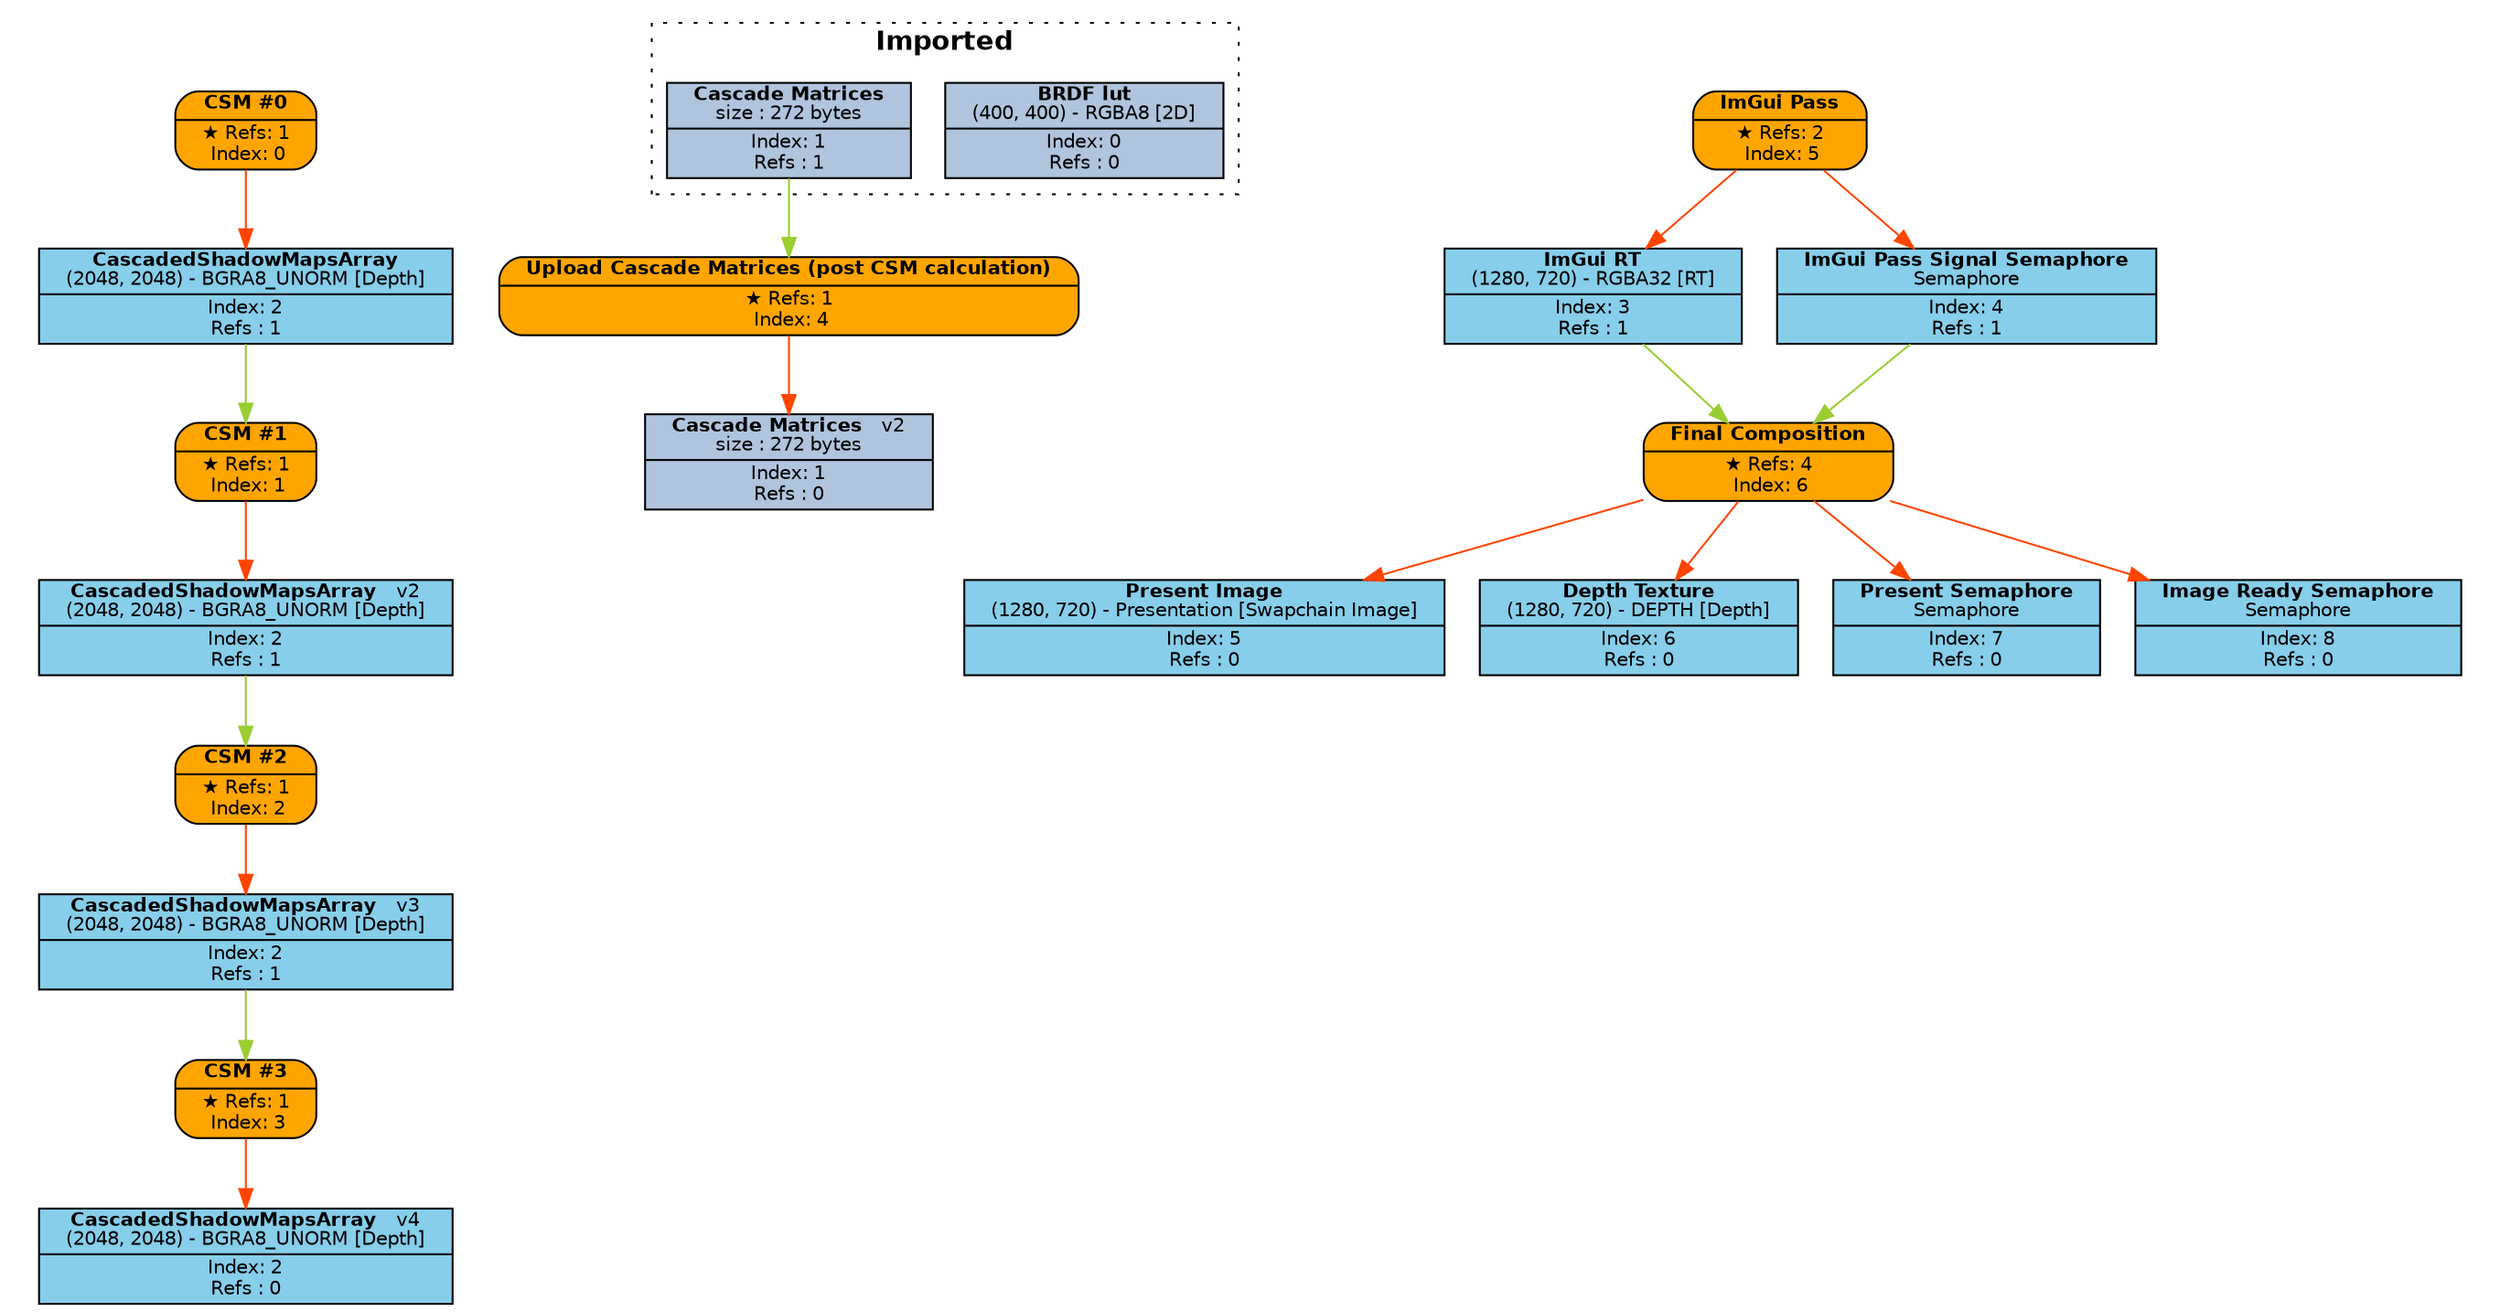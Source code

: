 digraph FrameGraph {
graph [style=invis, rankdir="TB" ordering=out, splines=spline]
node [shape=record, fontname="helvetica", fontsize=10, margin="0.2,0.03"]

P0 [label=<{ {<B>CSM #0</B>} | {&#x2605; Refs: 1<BR/> Index: 0} }> style="rounded,filled", fillcolor=orange]
P1 [label=<{ {<B>CSM #1</B>} | {&#x2605; Refs: 1<BR/> Index: 1} }> style="rounded,filled", fillcolor=orange]
P2 [label=<{ {<B>CSM #2</B>} | {&#x2605; Refs: 1<BR/> Index: 2} }> style="rounded,filled", fillcolor=orange]
P3 [label=<{ {<B>CSM #3</B>} | {&#x2605; Refs: 1<BR/> Index: 3} }> style="rounded,filled", fillcolor=orange]
P4 [label=<{ {<B>Upload Cascade Matrices (post CSM calculation)</B>} | {&#x2605; Refs: 1<BR/> Index: 4} }> style="rounded,filled", fillcolor=orange]
P5 [label=<{ {<B>ImGui Pass</B>} | {&#x2605; Refs: 2<BR/> Index: 5} }> style="rounded,filled", fillcolor=orange]
P6 [label=<{ {<B>Final Composition</B>} | {&#x2605; Refs: 4<BR/> Index: 6} }> style="rounded,filled", fillcolor=orange]

R0_1 [label=<{ {<B>BRDF lut</B><BR/>(400, 400) - RGBA8 [2D]} | {Index: 0<BR/>Refs : 0} }> style=filled, fillcolor=lightsteelblue]
R1_1 [label=<{ {<B>Cascade Matrices</B><BR/>size : 272 bytes} | {Index: 1<BR/>Refs : 1} }> style=filled, fillcolor=lightsteelblue]
R2_1 [label=<{ {<B>CascadedShadowMapsArray</B><BR/>(2048, 2048) - BGRA8_UNORM [Depth]} | {Index: 2<BR/>Refs : 1} }> style=filled, fillcolor=skyblue]
R2_2 [label=<{ {<B>CascadedShadowMapsArray</B>   <FONT>v2</FONT><BR/>(2048, 2048) - BGRA8_UNORM [Depth]} | {Index: 2<BR/>Refs : 1} }> style=filled, fillcolor=skyblue]
R2_3 [label=<{ {<B>CascadedShadowMapsArray</B>   <FONT>v3</FONT><BR/>(2048, 2048) - BGRA8_UNORM [Depth]} | {Index: 2<BR/>Refs : 1} }> style=filled, fillcolor=skyblue]
R2_4 [label=<{ {<B>CascadedShadowMapsArray</B>   <FONT>v4</FONT><BR/>(2048, 2048) - BGRA8_UNORM [Depth]} | {Index: 2<BR/>Refs : 0} }> style=filled, fillcolor=skyblue]
R1_2 [label=<{ {<B>Cascade Matrices</B>   <FONT>v2</FONT><BR/>size : 272 bytes} | {Index: 1<BR/>Refs : 0} }> style=filled, fillcolor=lightsteelblue]
R3_1 [label=<{ {<B>ImGui RT</B><BR/>(1280, 720) - RGBA32 [RT]} | {Index: 3<BR/>Refs : 1} }> style=filled, fillcolor=skyblue]
R4_1 [label=<{ {<B>ImGui Pass Signal Semaphore</B><BR/>Semaphore} | {Index: 4<BR/>Refs : 1} }> style=filled, fillcolor=skyblue]
R5_1 [label=<{ {<B>Present Image</B><BR/>(1280, 720) - Presentation [Swapchain Image]} | {Index: 5<BR/>Refs : 0} }> style=filled, fillcolor=skyblue]
R6_1 [label=<{ {<B>Depth Texture</B><BR/>(1280, 720) - DEPTH [Depth]} | {Index: 6<BR/>Refs : 0} }> style=filled, fillcolor=skyblue]
R7_1 [label=<{ {<B>Present Semaphore</B><BR/>Semaphore} | {Index: 7<BR/>Refs : 0} }> style=filled, fillcolor=skyblue]
R8_1 [label=<{ {<B>Image Ready Semaphore</B><BR/>Semaphore} | {Index: 8<BR/>Refs : 0} }> style=filled, fillcolor=skyblue]

P0 -> { R2_1 } [color=orangered]
P1 -> { R2_2 } [color=orangered]
P2 -> { R2_3 } [color=orangered]
P3 -> { R2_4 } [color=orangered]
P4 -> { R1_2 } [color=orangered]
P5 -> { R3_1 R4_1 } [color=orangered]
P6 -> { R5_1 R6_1 R7_1 R8_1 } [color=orangered]

R0_1 -> { } [color=olivedrab3]
R1_1 -> { P4 } [color=olivedrab3]
R2_1 -> { P1 } [color=olivedrab3]
R2_2 -> { P2 } [color=olivedrab3]
R2_3 -> { P3 } [color=olivedrab3]
R2_4 -> { } [color=olivedrab3]
R1_2 -> { } [color=olivedrab3]
R3_1 -> { P6 } [color=olivedrab3]
R4_1 -> { P6 } [color=olivedrab3]
R5_1 -> { } [color=olivedrab3]
R6_1 -> { } [color=olivedrab3]
R7_1 -> { } [color=olivedrab3]
R8_1 -> { } [color=olivedrab3]

subgraph cluster_0 {
P0 R2_1 
}
subgraph cluster_1 {
P1 
}
subgraph cluster_2 {
P2 
}
subgraph cluster_3 {
P3 
}
subgraph cluster_4 {
P4 
}
subgraph cluster_5 {
P5 R3_1 R4_1 
}
subgraph cluster_6 {
P6 R5_1 R6_1 R7_1 R8_1 
}

subgraph cluster_imported_resources {
graph [style=dotted, fontname="helvetica", label=< <B>Imported</B> >]
R0_1 R1_1 
}

}